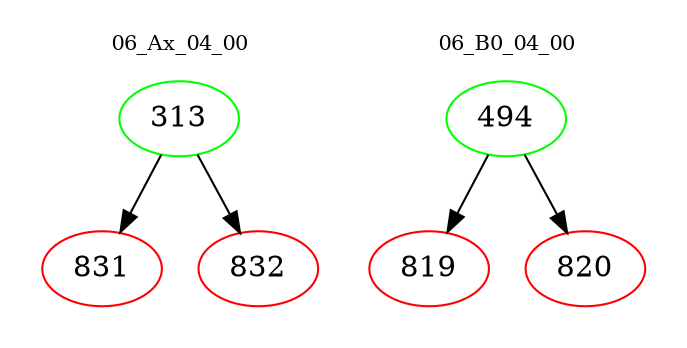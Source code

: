 digraph{
subgraph cluster_0 {
color = white
label = "06_Ax_04_00";
fontsize=10;
T0_313 [label="313", color="green"]
T0_313 -> T0_831 [color="black"]
T0_831 [label="831", color="red"]
T0_313 -> T0_832 [color="black"]
T0_832 [label="832", color="red"]
}
subgraph cluster_1 {
color = white
label = "06_B0_04_00";
fontsize=10;
T1_494 [label="494", color="green"]
T1_494 -> T1_819 [color="black"]
T1_819 [label="819", color="red"]
T1_494 -> T1_820 [color="black"]
T1_820 [label="820", color="red"]
}
}
